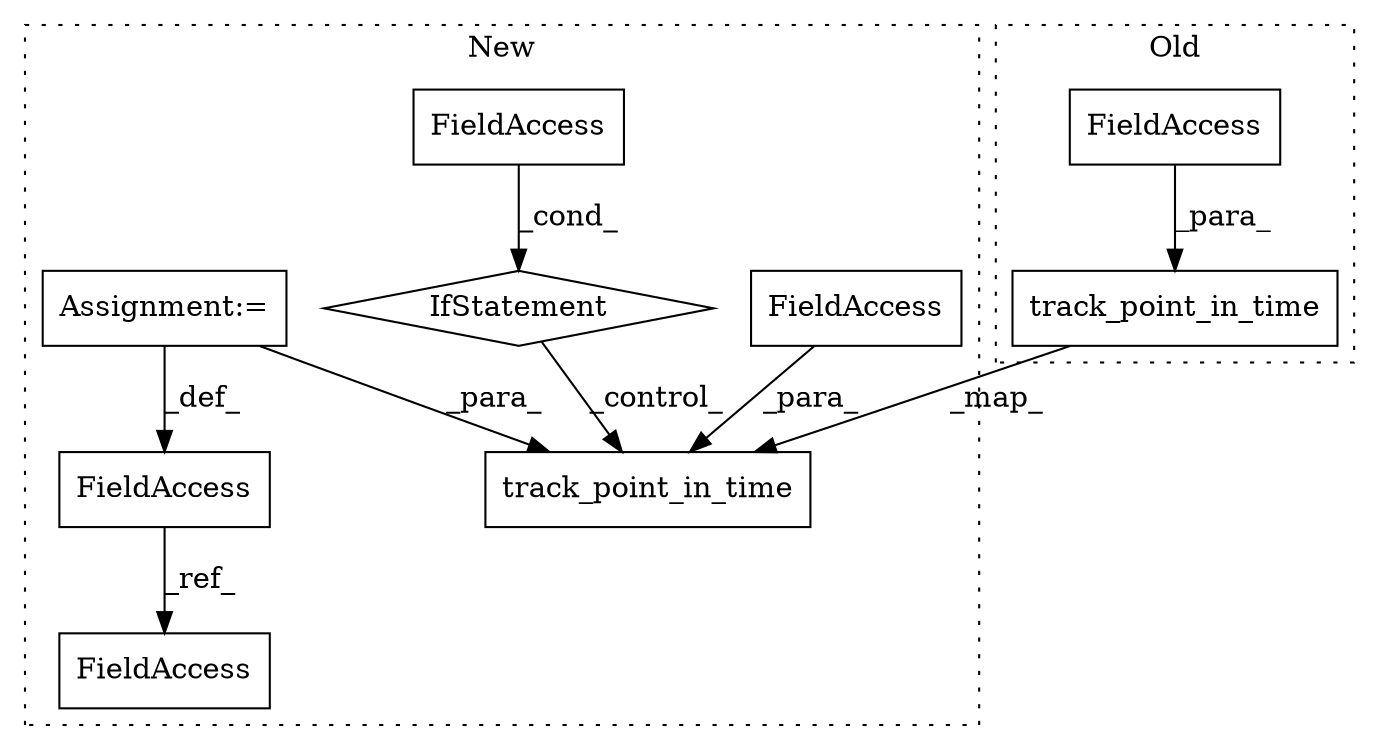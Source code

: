 digraph G {
subgraph cluster0 {
1 [label="track_point_in_time" a="32" s="3580,3685" l="20,1" shape="box"];
5 [label="FieldAccess" a="22" s="3611" l="22" shape="box"];
label = "Old";
style="dotted";
}
subgraph cluster1 {
2 [label="track_point_in_time" a="32" s="3142,3229" l="20,1" shape="box"];
3 [label="FieldAccess" a="22" s="3173" l="20" shape="box"];
4 [label="FieldAccess" a="22" s="3114" l="18" shape="box"];
6 [label="IfStatement" a="25" s="3110,3132" l="4,2" shape="diamond"];
7 [label="Assignment:=" a="7" s="3045" l="1" shape="box"];
8 [label="FieldAccess" a="22" s="3031" l="14" shape="box"];
9 [label="FieldAccess" a="22" s="3194" l="14" shape="box"];
label = "New";
style="dotted";
}
1 -> 2 [label="_map_"];
3 -> 2 [label="_para_"];
4 -> 6 [label="_cond_"];
5 -> 1 [label="_para_"];
6 -> 2 [label="_control_"];
7 -> 2 [label="_para_"];
7 -> 8 [label="_def_"];
8 -> 9 [label="_ref_"];
}